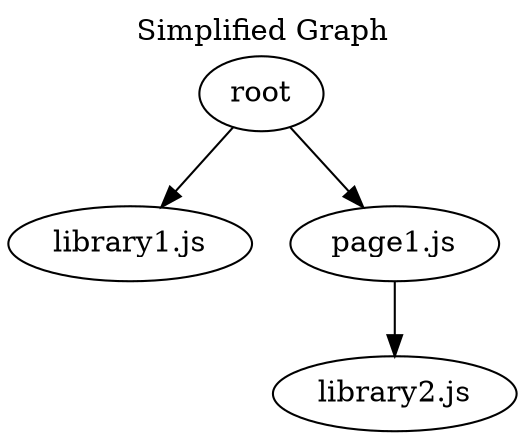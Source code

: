 digraph simplified_graph {
  labelloc="t";
  label="Simplified Graph";

  "root";
  "root" -> "library1.js";
  "root" -> "page1.js";
  "library1.js";
  "library2.js";
  "page1.js";

  "page1.js" -> "library2.js";
}